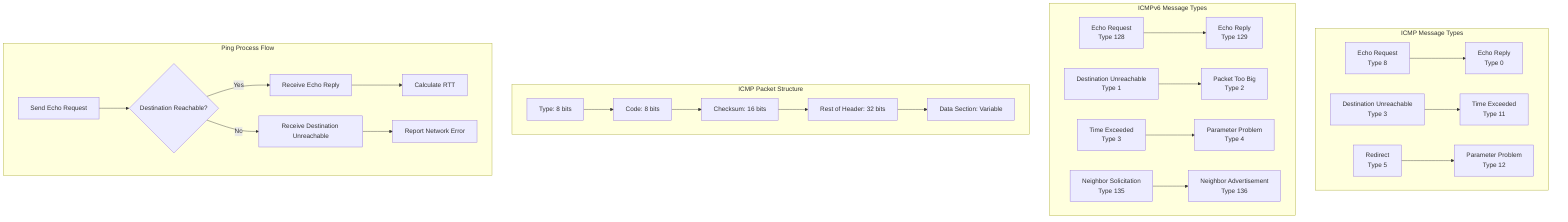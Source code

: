 graph TB
    subgraph "ICMP Message Types"
        A[Echo Request<br/>Type 8] --> B[Echo Reply<br/>Type 0]
        C[Destination Unreachable<br/>Type 3] --> D[Time Exceeded<br/>Type 11]
        E[Redirect<br/>Type 5] --> F[Parameter Problem<br/>Type 12]
    end
    
    subgraph "ICMPv6 Message Types"
        G[Echo Request<br/>Type 128] --> H[Echo Reply<br/>Type 129]
        I[Destination Unreachable<br/>Type 1] --> J[Packet Too Big<br/>Type 2]
        K[Time Exceeded<br/>Type 3] --> L[Parameter Problem<br/>Type 4]
        M[Neighbor Solicitation<br/>Type 135] --> N[Neighbor Advertisement<br/>Type 136]
    end
    
    subgraph "ICMP Packet Structure"
        O[Type: 8 bits] --> P[Code: 8 bits]
        P --> Q[Checksum: 16 bits]
        Q --> R[Rest of Header: 32 bits]
        R --> S[Data Section: Variable]
    end
    
    subgraph "Ping Process Flow"
        T[Send Echo Request] --> U{Destination Reachable?}
        U -->|Yes| V[Receive Echo Reply]
        U -->|No| W[Receive Destination Unreachable]
        V --> X[Calculate RTT]
        W --> Y[Report Network Error]
    end